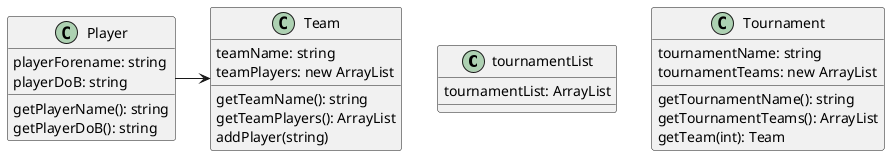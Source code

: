 @startuml
class tournamentList {
tournamentList: ArrayList
}

class Tournament {
tournamentName: string
tournamentTeams: new ArrayList
getTournamentName(): string
getTournamentTeams(): ArrayList
getTeam(int): Team
}

class Player {
playerForename: string
playerDoB: string
getPlayerName(): string
getPlayerDoB(): string
}

class Team {
teamName: string
teamPlayers: new ArrayList
getTeamName(): string
getTeamPlayers(): ArrayList
addPlayer(string)
}

Player -> Team

@enduml